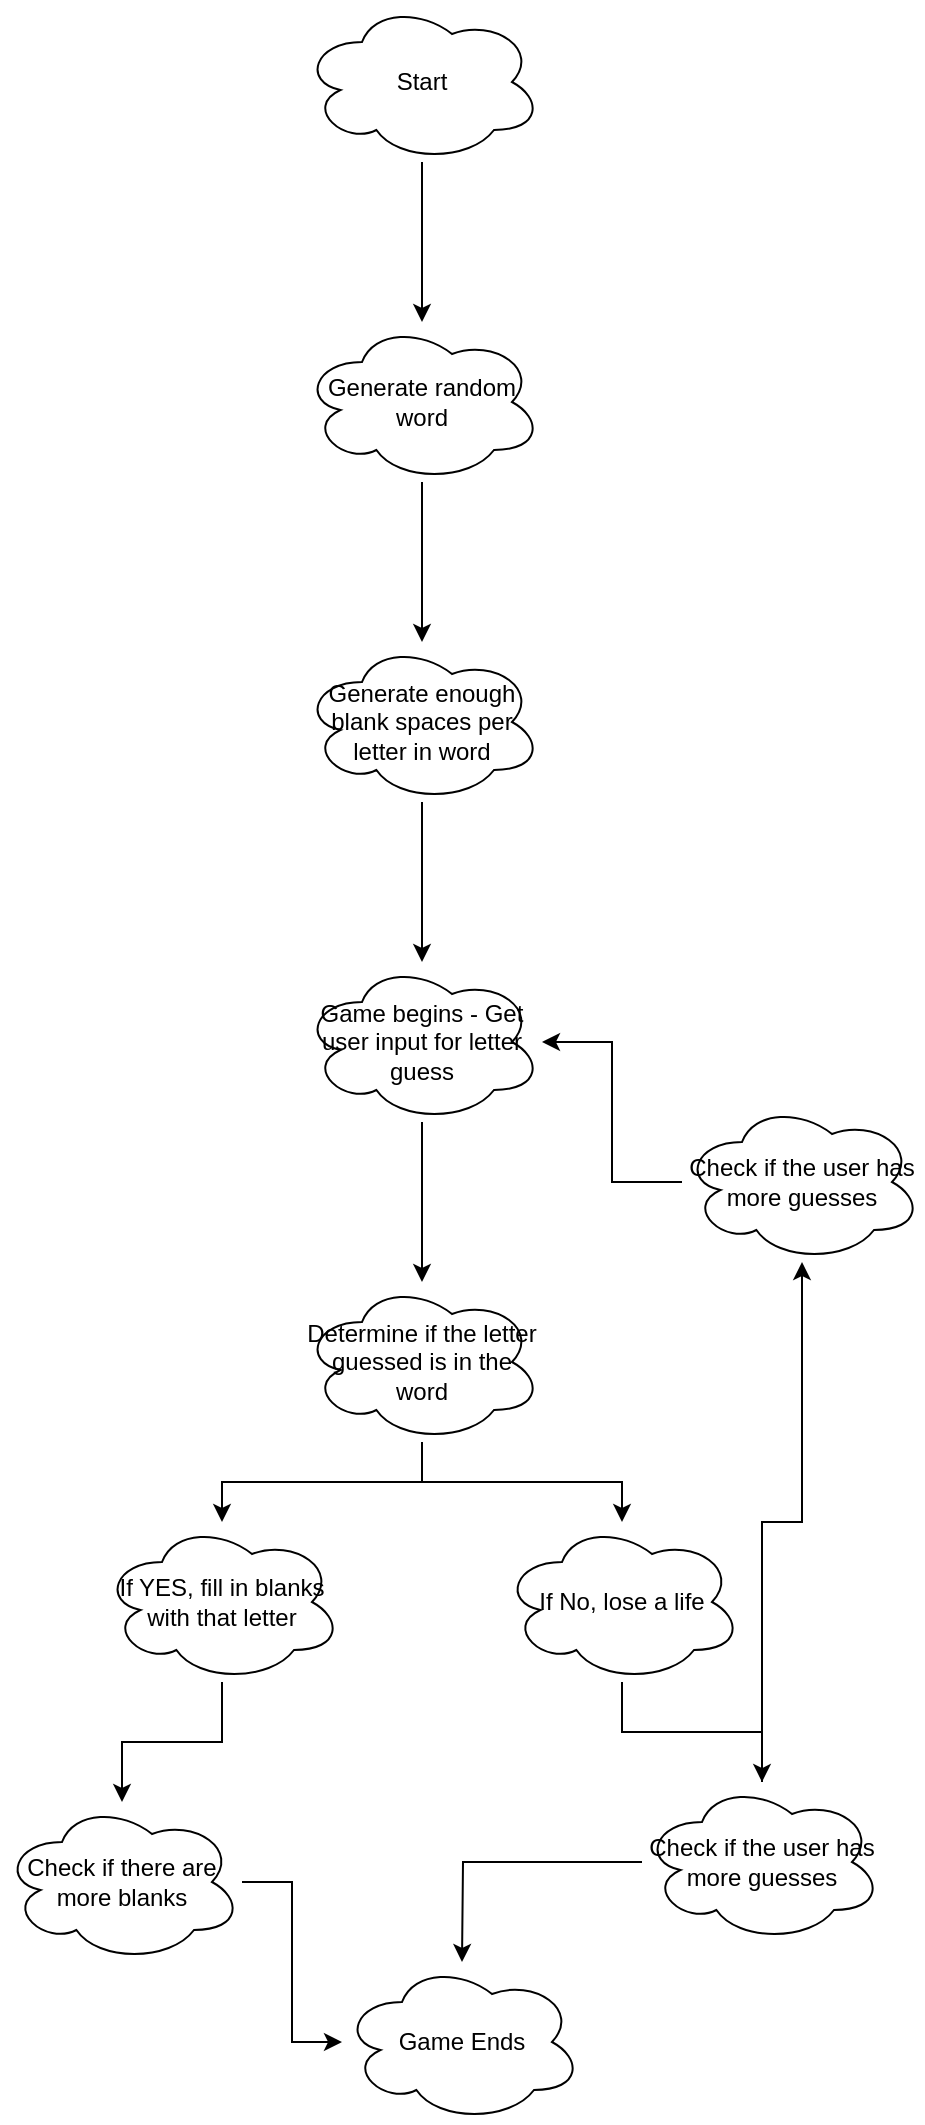 <mxfile version="13.10.3" type="github">
  <diagram id="vxTDkqJKm2DfpR0bhxSP" name="Page-1">
    <mxGraphModel dx="806" dy="433" grid="1" gridSize="10" guides="1" tooltips="1" connect="1" arrows="1" fold="1" page="1" pageScale="1" pageWidth="850" pageHeight="1100" math="0" shadow="0">
      <root>
        <mxCell id="0" />
        <mxCell id="1" parent="0" />
        <mxCell id="splLWqiB4osCJYnsvkYa-5" value="" style="edgeStyle=orthogonalEdgeStyle;rounded=0;orthogonalLoop=1;jettySize=auto;html=1;" edge="1" parent="1" source="splLWqiB4osCJYnsvkYa-3" target="splLWqiB4osCJYnsvkYa-4">
          <mxGeometry relative="1" as="geometry" />
        </mxCell>
        <mxCell id="splLWqiB4osCJYnsvkYa-3" value="Start" style="ellipse;shape=cloud;whiteSpace=wrap;html=1;align=center;" vertex="1" parent="1">
          <mxGeometry x="350" y="10" width="120" height="80" as="geometry" />
        </mxCell>
        <mxCell id="splLWqiB4osCJYnsvkYa-7" value="" style="edgeStyle=orthogonalEdgeStyle;rounded=0;orthogonalLoop=1;jettySize=auto;html=1;" edge="1" parent="1" source="splLWqiB4osCJYnsvkYa-4" target="splLWqiB4osCJYnsvkYa-6">
          <mxGeometry relative="1" as="geometry" />
        </mxCell>
        <mxCell id="splLWqiB4osCJYnsvkYa-4" value="Generate random word" style="ellipse;shape=cloud;whiteSpace=wrap;html=1;align=center;" vertex="1" parent="1">
          <mxGeometry x="350" y="170" width="120" height="80" as="geometry" />
        </mxCell>
        <mxCell id="splLWqiB4osCJYnsvkYa-9" value="" style="edgeStyle=orthogonalEdgeStyle;rounded=0;orthogonalLoop=1;jettySize=auto;html=1;" edge="1" parent="1" source="splLWqiB4osCJYnsvkYa-6" target="splLWqiB4osCJYnsvkYa-8">
          <mxGeometry relative="1" as="geometry" />
        </mxCell>
        <mxCell id="splLWqiB4osCJYnsvkYa-6" value="Generate enough blank spaces per letter in word" style="ellipse;shape=cloud;whiteSpace=wrap;html=1;align=center;" vertex="1" parent="1">
          <mxGeometry x="350" y="330" width="120" height="80" as="geometry" />
        </mxCell>
        <mxCell id="splLWqiB4osCJYnsvkYa-11" value="" style="edgeStyle=orthogonalEdgeStyle;rounded=0;orthogonalLoop=1;jettySize=auto;html=1;" edge="1" parent="1" source="splLWqiB4osCJYnsvkYa-8" target="splLWqiB4osCJYnsvkYa-10">
          <mxGeometry relative="1" as="geometry" />
        </mxCell>
        <mxCell id="splLWqiB4osCJYnsvkYa-8" value="Game begins - Get user input for letter guess" style="ellipse;shape=cloud;whiteSpace=wrap;html=1;align=center;" vertex="1" parent="1">
          <mxGeometry x="350" y="490" width="120" height="80" as="geometry" />
        </mxCell>
        <mxCell id="splLWqiB4osCJYnsvkYa-13" value="" style="edgeStyle=orthogonalEdgeStyle;rounded=0;orthogonalLoop=1;jettySize=auto;html=1;" edge="1" parent="1" source="splLWqiB4osCJYnsvkYa-10" target="splLWqiB4osCJYnsvkYa-12">
          <mxGeometry relative="1" as="geometry" />
        </mxCell>
        <mxCell id="splLWqiB4osCJYnsvkYa-15" value="" style="edgeStyle=orthogonalEdgeStyle;rounded=0;orthogonalLoop=1;jettySize=auto;html=1;" edge="1" parent="1" source="splLWqiB4osCJYnsvkYa-10" target="splLWqiB4osCJYnsvkYa-14">
          <mxGeometry relative="1" as="geometry" />
        </mxCell>
        <mxCell id="splLWqiB4osCJYnsvkYa-10" value="Determine if the letter guessed is in the word" style="ellipse;shape=cloud;whiteSpace=wrap;html=1;align=center;" vertex="1" parent="1">
          <mxGeometry x="350" y="650" width="120" height="80" as="geometry" />
        </mxCell>
        <mxCell id="splLWqiB4osCJYnsvkYa-19" value="" style="edgeStyle=orthogonalEdgeStyle;rounded=0;orthogonalLoop=1;jettySize=auto;html=1;" edge="1" parent="1" source="splLWqiB4osCJYnsvkYa-12" target="splLWqiB4osCJYnsvkYa-18">
          <mxGeometry relative="1" as="geometry" />
        </mxCell>
        <mxCell id="splLWqiB4osCJYnsvkYa-12" value="If No, lose a life" style="ellipse;shape=cloud;whiteSpace=wrap;html=1;align=center;" vertex="1" parent="1">
          <mxGeometry x="450" y="770" width="120" height="80" as="geometry" />
        </mxCell>
        <mxCell id="splLWqiB4osCJYnsvkYa-17" value="" style="edgeStyle=orthogonalEdgeStyle;rounded=0;orthogonalLoop=1;jettySize=auto;html=1;" edge="1" parent="1" source="splLWqiB4osCJYnsvkYa-14" target="splLWqiB4osCJYnsvkYa-16">
          <mxGeometry relative="1" as="geometry" />
        </mxCell>
        <mxCell id="splLWqiB4osCJYnsvkYa-14" value="If YES, fill in blanks with that letter" style="ellipse;shape=cloud;whiteSpace=wrap;html=1;align=center;" vertex="1" parent="1">
          <mxGeometry x="250" y="770" width="120" height="80" as="geometry" />
        </mxCell>
        <mxCell id="splLWqiB4osCJYnsvkYa-29" value="" style="edgeStyle=orthogonalEdgeStyle;rounded=0;orthogonalLoop=1;jettySize=auto;html=1;" edge="1" parent="1" source="splLWqiB4osCJYnsvkYa-16" target="splLWqiB4osCJYnsvkYa-28">
          <mxGeometry relative="1" as="geometry" />
        </mxCell>
        <mxCell id="splLWqiB4osCJYnsvkYa-16" value="Check if there are more blanks" style="ellipse;shape=cloud;whiteSpace=wrap;html=1;align=center;" vertex="1" parent="1">
          <mxGeometry x="200" y="910" width="120" height="80" as="geometry" />
        </mxCell>
        <mxCell id="splLWqiB4osCJYnsvkYa-21" value="" style="edgeStyle=orthogonalEdgeStyle;rounded=0;orthogonalLoop=1;jettySize=auto;html=1;" edge="1" parent="1" source="splLWqiB4osCJYnsvkYa-18" target="splLWqiB4osCJYnsvkYa-20">
          <mxGeometry relative="1" as="geometry" />
        </mxCell>
        <mxCell id="splLWqiB4osCJYnsvkYa-35" value="" style="edgeStyle=orthogonalEdgeStyle;rounded=0;orthogonalLoop=1;jettySize=auto;html=1;" edge="1" parent="1" source="splLWqiB4osCJYnsvkYa-18">
          <mxGeometry relative="1" as="geometry">
            <mxPoint x="430" y="990" as="targetPoint" />
          </mxGeometry>
        </mxCell>
        <mxCell id="splLWqiB4osCJYnsvkYa-18" value="Check if the user has more guesses" style="ellipse;shape=cloud;whiteSpace=wrap;html=1;align=center;" vertex="1" parent="1">
          <mxGeometry x="520" y="900" width="120" height="80" as="geometry" />
        </mxCell>
        <mxCell id="splLWqiB4osCJYnsvkYa-27" value="" style="edgeStyle=orthogonalEdgeStyle;rounded=0;orthogonalLoop=1;jettySize=auto;html=1;" edge="1" parent="1" source="splLWqiB4osCJYnsvkYa-20" target="splLWqiB4osCJYnsvkYa-8">
          <mxGeometry relative="1" as="geometry" />
        </mxCell>
        <mxCell id="splLWqiB4osCJYnsvkYa-20" value="Check if the user has more guesses" style="ellipse;shape=cloud;whiteSpace=wrap;html=1;align=center;" vertex="1" parent="1">
          <mxGeometry x="540" y="560" width="120" height="80" as="geometry" />
        </mxCell>
        <mxCell id="splLWqiB4osCJYnsvkYa-28" value="Game Ends" style="ellipse;shape=cloud;whiteSpace=wrap;html=1;align=center;" vertex="1" parent="1">
          <mxGeometry x="370" y="990" width="120" height="80" as="geometry" />
        </mxCell>
      </root>
    </mxGraphModel>
  </diagram>
</mxfile>
